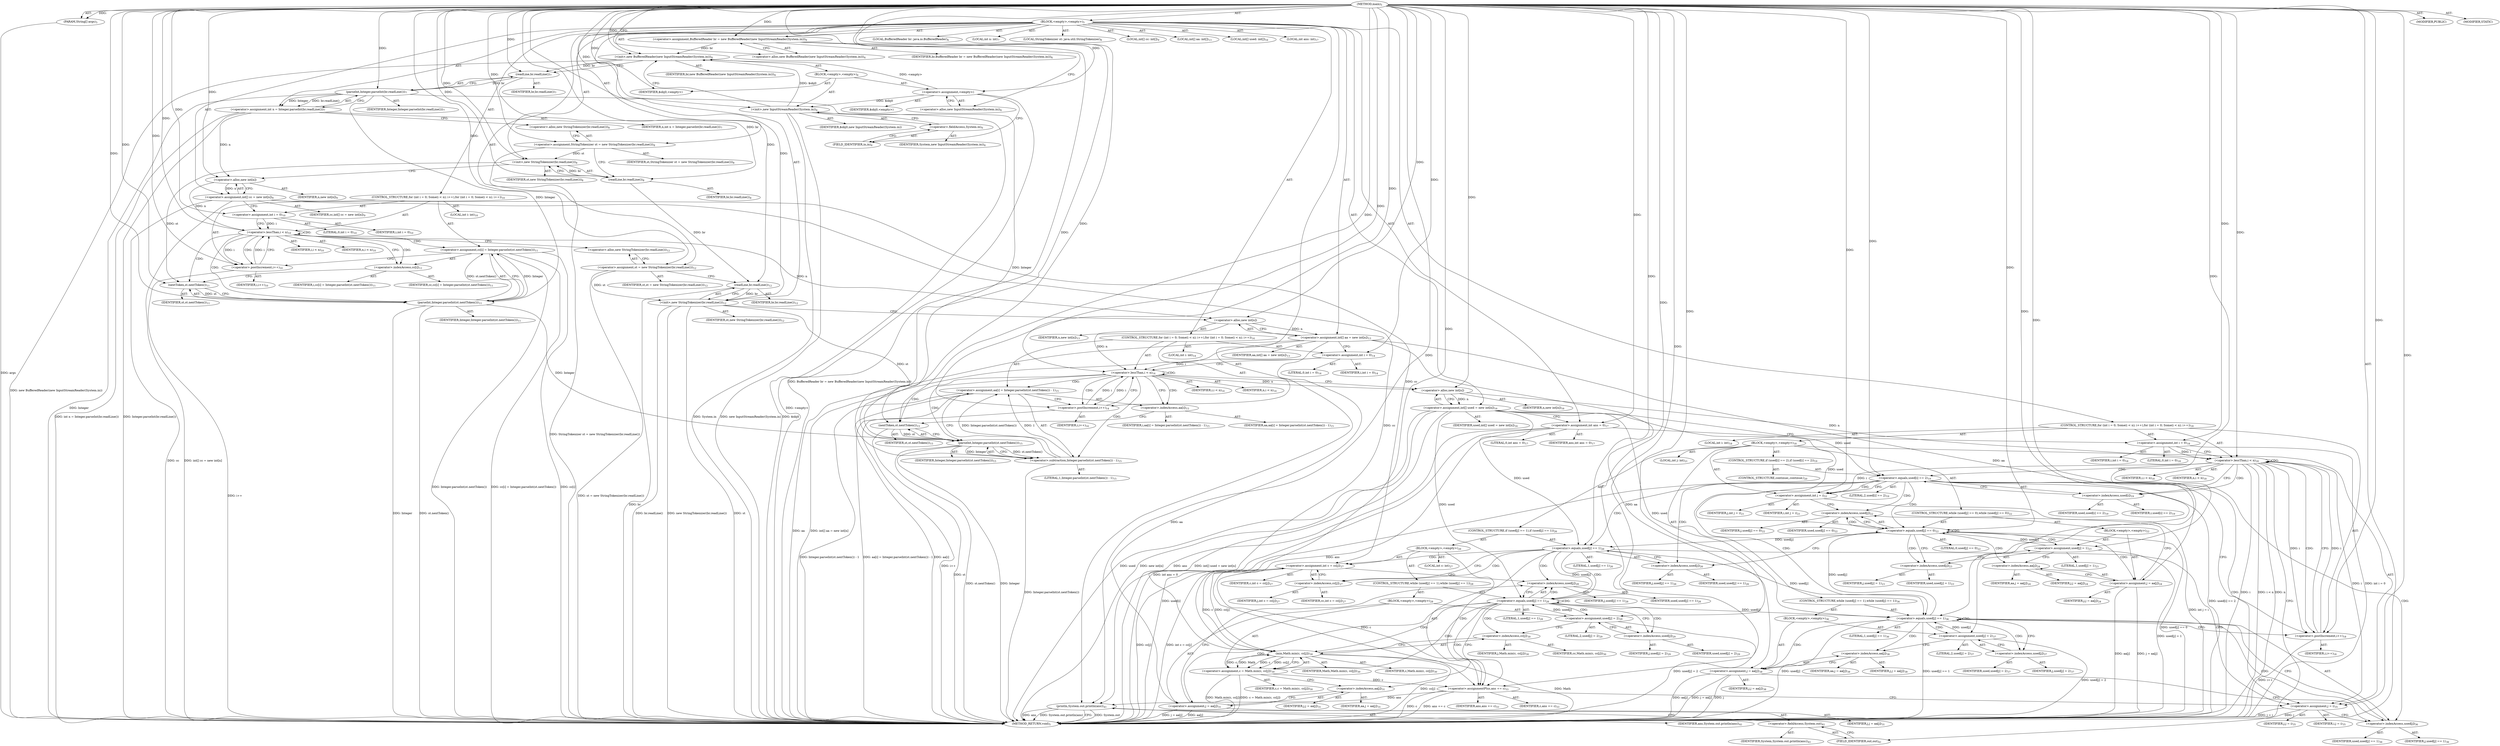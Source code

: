 digraph "main" {  
"22" [label = <(METHOD,main)<SUB>5</SUB>> ]
"23" [label = <(PARAM,String[] args)<SUB>5</SUB>> ]
"24" [label = <(BLOCK,&lt;empty&gt;,&lt;empty&gt;)<SUB>5</SUB>> ]
"4" [label = <(LOCAL,BufferedReader br: java.io.BufferedReader)<SUB>6</SUB>> ]
"25" [label = <(&lt;operator&gt;.assignment,BufferedReader br = new BufferedReader(new InputStreamReader(System.in)))<SUB>6</SUB>> ]
"26" [label = <(IDENTIFIER,br,BufferedReader br = new BufferedReader(new InputStreamReader(System.in)))<SUB>6</SUB>> ]
"27" [label = <(&lt;operator&gt;.alloc,new BufferedReader(new InputStreamReader(System.in)))<SUB>6</SUB>> ]
"28" [label = <(&lt;init&gt;,new BufferedReader(new InputStreamReader(System.in)))<SUB>6</SUB>> ]
"3" [label = <(IDENTIFIER,br,new BufferedReader(new InputStreamReader(System.in)))<SUB>6</SUB>> ]
"29" [label = <(BLOCK,&lt;empty&gt;,&lt;empty&gt;)<SUB>6</SUB>> ]
"30" [label = <(&lt;operator&gt;.assignment,&lt;empty&gt;)> ]
"31" [label = <(IDENTIFIER,$obj0,&lt;empty&gt;)> ]
"32" [label = <(&lt;operator&gt;.alloc,new InputStreamReader(System.in))<SUB>6</SUB>> ]
"33" [label = <(&lt;init&gt;,new InputStreamReader(System.in))<SUB>6</SUB>> ]
"34" [label = <(IDENTIFIER,$obj0,new InputStreamReader(System.in))> ]
"35" [label = <(&lt;operator&gt;.fieldAccess,System.in)<SUB>6</SUB>> ]
"36" [label = <(IDENTIFIER,System,new InputStreamReader(System.in))<SUB>6</SUB>> ]
"37" [label = <(FIELD_IDENTIFIER,in,in)<SUB>6</SUB>> ]
"38" [label = <(IDENTIFIER,$obj0,&lt;empty&gt;)> ]
"39" [label = <(LOCAL,int n: int)<SUB>7</SUB>> ]
"40" [label = <(&lt;operator&gt;.assignment,int n = Integer.parseInt(br.readLine()))<SUB>7</SUB>> ]
"41" [label = <(IDENTIFIER,n,int n = Integer.parseInt(br.readLine()))<SUB>7</SUB>> ]
"42" [label = <(parseInt,Integer.parseInt(br.readLine()))<SUB>7</SUB>> ]
"43" [label = <(IDENTIFIER,Integer,Integer.parseInt(br.readLine()))<SUB>7</SUB>> ]
"44" [label = <(readLine,br.readLine())<SUB>7</SUB>> ]
"45" [label = <(IDENTIFIER,br,br.readLine())<SUB>7</SUB>> ]
"6" [label = <(LOCAL,StringTokenizer st: java.util.StringTokenizer)<SUB>8</SUB>> ]
"46" [label = <(&lt;operator&gt;.assignment,StringTokenizer st = new StringTokenizer(br.readLine()))<SUB>8</SUB>> ]
"47" [label = <(IDENTIFIER,st,StringTokenizer st = new StringTokenizer(br.readLine()))<SUB>8</SUB>> ]
"48" [label = <(&lt;operator&gt;.alloc,new StringTokenizer(br.readLine()))<SUB>8</SUB>> ]
"49" [label = <(&lt;init&gt;,new StringTokenizer(br.readLine()))<SUB>8</SUB>> ]
"5" [label = <(IDENTIFIER,st,new StringTokenizer(br.readLine()))<SUB>8</SUB>> ]
"50" [label = <(readLine,br.readLine())<SUB>8</SUB>> ]
"51" [label = <(IDENTIFIER,br,br.readLine())<SUB>8</SUB>> ]
"52" [label = <(LOCAL,int[] cc: int[])<SUB>9</SUB>> ]
"53" [label = <(&lt;operator&gt;.assignment,int[] cc = new int[n])<SUB>9</SUB>> ]
"54" [label = <(IDENTIFIER,cc,int[] cc = new int[n])<SUB>9</SUB>> ]
"55" [label = <(&lt;operator&gt;.alloc,new int[n])> ]
"56" [label = <(IDENTIFIER,n,new int[n])<SUB>9</SUB>> ]
"57" [label = <(CONTROL_STRUCTURE,for (int i = 0; Some(i &lt; n); i++),for (int i = 0; Some(i &lt; n); i++))<SUB>10</SUB>> ]
"58" [label = <(LOCAL,int i: int)<SUB>10</SUB>> ]
"59" [label = <(&lt;operator&gt;.assignment,int i = 0)<SUB>10</SUB>> ]
"60" [label = <(IDENTIFIER,i,int i = 0)<SUB>10</SUB>> ]
"61" [label = <(LITERAL,0,int i = 0)<SUB>10</SUB>> ]
"62" [label = <(&lt;operator&gt;.lessThan,i &lt; n)<SUB>10</SUB>> ]
"63" [label = <(IDENTIFIER,i,i &lt; n)<SUB>10</SUB>> ]
"64" [label = <(IDENTIFIER,n,i &lt; n)<SUB>10</SUB>> ]
"65" [label = <(&lt;operator&gt;.postIncrement,i++)<SUB>10</SUB>> ]
"66" [label = <(IDENTIFIER,i,i++)<SUB>10</SUB>> ]
"67" [label = <(&lt;operator&gt;.assignment,cc[i] = Integer.parseInt(st.nextToken()))<SUB>11</SUB>> ]
"68" [label = <(&lt;operator&gt;.indexAccess,cc[i])<SUB>11</SUB>> ]
"69" [label = <(IDENTIFIER,cc,cc[i] = Integer.parseInt(st.nextToken()))<SUB>11</SUB>> ]
"70" [label = <(IDENTIFIER,i,cc[i] = Integer.parseInt(st.nextToken()))<SUB>11</SUB>> ]
"71" [label = <(parseInt,Integer.parseInt(st.nextToken()))<SUB>11</SUB>> ]
"72" [label = <(IDENTIFIER,Integer,Integer.parseInt(st.nextToken()))<SUB>11</SUB>> ]
"73" [label = <(nextToken,st.nextToken())<SUB>11</SUB>> ]
"74" [label = <(IDENTIFIER,st,st.nextToken())<SUB>11</SUB>> ]
"75" [label = <(&lt;operator&gt;.assignment,st = new StringTokenizer(br.readLine()))<SUB>12</SUB>> ]
"76" [label = <(IDENTIFIER,st,st = new StringTokenizer(br.readLine()))<SUB>12</SUB>> ]
"77" [label = <(&lt;operator&gt;.alloc,new StringTokenizer(br.readLine()))<SUB>12</SUB>> ]
"78" [label = <(&lt;init&gt;,new StringTokenizer(br.readLine()))<SUB>12</SUB>> ]
"7" [label = <(IDENTIFIER,st,new StringTokenizer(br.readLine()))<SUB>12</SUB>> ]
"79" [label = <(readLine,br.readLine())<SUB>12</SUB>> ]
"80" [label = <(IDENTIFIER,br,br.readLine())<SUB>12</SUB>> ]
"81" [label = <(LOCAL,int[] aa: int[])<SUB>13</SUB>> ]
"82" [label = <(&lt;operator&gt;.assignment,int[] aa = new int[n])<SUB>13</SUB>> ]
"83" [label = <(IDENTIFIER,aa,int[] aa = new int[n])<SUB>13</SUB>> ]
"84" [label = <(&lt;operator&gt;.alloc,new int[n])> ]
"85" [label = <(IDENTIFIER,n,new int[n])<SUB>13</SUB>> ]
"86" [label = <(CONTROL_STRUCTURE,for (int i = 0; Some(i &lt; n); i++),for (int i = 0; Some(i &lt; n); i++))<SUB>14</SUB>> ]
"87" [label = <(LOCAL,int i: int)<SUB>14</SUB>> ]
"88" [label = <(&lt;operator&gt;.assignment,int i = 0)<SUB>14</SUB>> ]
"89" [label = <(IDENTIFIER,i,int i = 0)<SUB>14</SUB>> ]
"90" [label = <(LITERAL,0,int i = 0)<SUB>14</SUB>> ]
"91" [label = <(&lt;operator&gt;.lessThan,i &lt; n)<SUB>14</SUB>> ]
"92" [label = <(IDENTIFIER,i,i &lt; n)<SUB>14</SUB>> ]
"93" [label = <(IDENTIFIER,n,i &lt; n)<SUB>14</SUB>> ]
"94" [label = <(&lt;operator&gt;.postIncrement,i++)<SUB>14</SUB>> ]
"95" [label = <(IDENTIFIER,i,i++)<SUB>14</SUB>> ]
"96" [label = <(&lt;operator&gt;.assignment,aa[i] = Integer.parseInt(st.nextToken()) - 1)<SUB>15</SUB>> ]
"97" [label = <(&lt;operator&gt;.indexAccess,aa[i])<SUB>15</SUB>> ]
"98" [label = <(IDENTIFIER,aa,aa[i] = Integer.parseInt(st.nextToken()) - 1)<SUB>15</SUB>> ]
"99" [label = <(IDENTIFIER,i,aa[i] = Integer.parseInt(st.nextToken()) - 1)<SUB>15</SUB>> ]
"100" [label = <(&lt;operator&gt;.subtraction,Integer.parseInt(st.nextToken()) - 1)<SUB>15</SUB>> ]
"101" [label = <(parseInt,Integer.parseInt(st.nextToken()))<SUB>15</SUB>> ]
"102" [label = <(IDENTIFIER,Integer,Integer.parseInt(st.nextToken()))<SUB>15</SUB>> ]
"103" [label = <(nextToken,st.nextToken())<SUB>15</SUB>> ]
"104" [label = <(IDENTIFIER,st,st.nextToken())<SUB>15</SUB>> ]
"105" [label = <(LITERAL,1,Integer.parseInt(st.nextToken()) - 1)<SUB>15</SUB>> ]
"106" [label = <(LOCAL,int[] used: int[])<SUB>16</SUB>> ]
"107" [label = <(&lt;operator&gt;.assignment,int[] used = new int[n])<SUB>16</SUB>> ]
"108" [label = <(IDENTIFIER,used,int[] used = new int[n])<SUB>16</SUB>> ]
"109" [label = <(&lt;operator&gt;.alloc,new int[n])> ]
"110" [label = <(IDENTIFIER,n,new int[n])<SUB>16</SUB>> ]
"111" [label = <(LOCAL,int ans: int)<SUB>17</SUB>> ]
"112" [label = <(&lt;operator&gt;.assignment,int ans = 0)<SUB>17</SUB>> ]
"113" [label = <(IDENTIFIER,ans,int ans = 0)<SUB>17</SUB>> ]
"114" [label = <(LITERAL,0,int ans = 0)<SUB>17</SUB>> ]
"115" [label = <(CONTROL_STRUCTURE,for (int i = 0; Some(i &lt; n); i++),for (int i = 0; Some(i &lt; n); i++))<SUB>18</SUB>> ]
"116" [label = <(LOCAL,int i: int)<SUB>18</SUB>> ]
"117" [label = <(&lt;operator&gt;.assignment,int i = 0)<SUB>18</SUB>> ]
"118" [label = <(IDENTIFIER,i,int i = 0)<SUB>18</SUB>> ]
"119" [label = <(LITERAL,0,int i = 0)<SUB>18</SUB>> ]
"120" [label = <(&lt;operator&gt;.lessThan,i &lt; n)<SUB>18</SUB>> ]
"121" [label = <(IDENTIFIER,i,i &lt; n)<SUB>18</SUB>> ]
"122" [label = <(IDENTIFIER,n,i &lt; n)<SUB>18</SUB>> ]
"123" [label = <(&lt;operator&gt;.postIncrement,i++)<SUB>18</SUB>> ]
"124" [label = <(IDENTIFIER,i,i++)<SUB>18</SUB>> ]
"125" [label = <(BLOCK,&lt;empty&gt;,&lt;empty&gt;)<SUB>18</SUB>> ]
"126" [label = <(CONTROL_STRUCTURE,if (used[i] == 2),if (used[i] == 2))<SUB>19</SUB>> ]
"127" [label = <(&lt;operator&gt;.equals,used[i] == 2)<SUB>19</SUB>> ]
"128" [label = <(&lt;operator&gt;.indexAccess,used[i])<SUB>19</SUB>> ]
"129" [label = <(IDENTIFIER,used,used[i] == 2)<SUB>19</SUB>> ]
"130" [label = <(IDENTIFIER,i,used[i] == 2)<SUB>19</SUB>> ]
"131" [label = <(LITERAL,2,used[i] == 2)<SUB>19</SUB>> ]
"132" [label = <(CONTROL_STRUCTURE,continue;,continue;)<SUB>20</SUB>> ]
"133" [label = <(LOCAL,int j: int)<SUB>21</SUB>> ]
"134" [label = <(&lt;operator&gt;.assignment,int j = i)<SUB>21</SUB>> ]
"135" [label = <(IDENTIFIER,j,int j = i)<SUB>21</SUB>> ]
"136" [label = <(IDENTIFIER,i,int j = i)<SUB>21</SUB>> ]
"137" [label = <(CONTROL_STRUCTURE,while (used[j] == 0),while (used[j] == 0))<SUB>22</SUB>> ]
"138" [label = <(&lt;operator&gt;.equals,used[j] == 0)<SUB>22</SUB>> ]
"139" [label = <(&lt;operator&gt;.indexAccess,used[j])<SUB>22</SUB>> ]
"140" [label = <(IDENTIFIER,used,used[j] == 0)<SUB>22</SUB>> ]
"141" [label = <(IDENTIFIER,j,used[j] == 0)<SUB>22</SUB>> ]
"142" [label = <(LITERAL,0,used[j] == 0)<SUB>22</SUB>> ]
"143" [label = <(BLOCK,&lt;empty&gt;,&lt;empty&gt;)<SUB>22</SUB>> ]
"144" [label = <(&lt;operator&gt;.assignment,used[j] = 1)<SUB>23</SUB>> ]
"145" [label = <(&lt;operator&gt;.indexAccess,used[j])<SUB>23</SUB>> ]
"146" [label = <(IDENTIFIER,used,used[j] = 1)<SUB>23</SUB>> ]
"147" [label = <(IDENTIFIER,j,used[j] = 1)<SUB>23</SUB>> ]
"148" [label = <(LITERAL,1,used[j] = 1)<SUB>23</SUB>> ]
"149" [label = <(&lt;operator&gt;.assignment,j = aa[j])<SUB>24</SUB>> ]
"150" [label = <(IDENTIFIER,j,j = aa[j])<SUB>24</SUB>> ]
"151" [label = <(&lt;operator&gt;.indexAccess,aa[j])<SUB>24</SUB>> ]
"152" [label = <(IDENTIFIER,aa,j = aa[j])<SUB>24</SUB>> ]
"153" [label = <(IDENTIFIER,j,j = aa[j])<SUB>24</SUB>> ]
"154" [label = <(CONTROL_STRUCTURE,if (used[j] == 1),if (used[j] == 1))<SUB>26</SUB>> ]
"155" [label = <(&lt;operator&gt;.equals,used[j] == 1)<SUB>26</SUB>> ]
"156" [label = <(&lt;operator&gt;.indexAccess,used[j])<SUB>26</SUB>> ]
"157" [label = <(IDENTIFIER,used,used[j] == 1)<SUB>26</SUB>> ]
"158" [label = <(IDENTIFIER,j,used[j] == 1)<SUB>26</SUB>> ]
"159" [label = <(LITERAL,1,used[j] == 1)<SUB>26</SUB>> ]
"160" [label = <(BLOCK,&lt;empty&gt;,&lt;empty&gt;)<SUB>26</SUB>> ]
"161" [label = <(LOCAL,int c: int)<SUB>27</SUB>> ]
"162" [label = <(&lt;operator&gt;.assignment,int c = cc[j])<SUB>27</SUB>> ]
"163" [label = <(IDENTIFIER,c,int c = cc[j])<SUB>27</SUB>> ]
"164" [label = <(&lt;operator&gt;.indexAccess,cc[j])<SUB>27</SUB>> ]
"165" [label = <(IDENTIFIER,cc,int c = cc[j])<SUB>27</SUB>> ]
"166" [label = <(IDENTIFIER,j,int c = cc[j])<SUB>27</SUB>> ]
"167" [label = <(CONTROL_STRUCTURE,while (used[j] == 1),while (used[j] == 1))<SUB>28</SUB>> ]
"168" [label = <(&lt;operator&gt;.equals,used[j] == 1)<SUB>28</SUB>> ]
"169" [label = <(&lt;operator&gt;.indexAccess,used[j])<SUB>28</SUB>> ]
"170" [label = <(IDENTIFIER,used,used[j] == 1)<SUB>28</SUB>> ]
"171" [label = <(IDENTIFIER,j,used[j] == 1)<SUB>28</SUB>> ]
"172" [label = <(LITERAL,1,used[j] == 1)<SUB>28</SUB>> ]
"173" [label = <(BLOCK,&lt;empty&gt;,&lt;empty&gt;)<SUB>28</SUB>> ]
"174" [label = <(&lt;operator&gt;.assignment,used[j] = 2)<SUB>29</SUB>> ]
"175" [label = <(&lt;operator&gt;.indexAccess,used[j])<SUB>29</SUB>> ]
"176" [label = <(IDENTIFIER,used,used[j] = 2)<SUB>29</SUB>> ]
"177" [label = <(IDENTIFIER,j,used[j] = 2)<SUB>29</SUB>> ]
"178" [label = <(LITERAL,2,used[j] = 2)<SUB>29</SUB>> ]
"179" [label = <(&lt;operator&gt;.assignment,c = Math.min(c, cc[j]))<SUB>30</SUB>> ]
"180" [label = <(IDENTIFIER,c,c = Math.min(c, cc[j]))<SUB>30</SUB>> ]
"181" [label = <(min,Math.min(c, cc[j]))<SUB>30</SUB>> ]
"182" [label = <(IDENTIFIER,Math,Math.min(c, cc[j]))<SUB>30</SUB>> ]
"183" [label = <(IDENTIFIER,c,Math.min(c, cc[j]))<SUB>30</SUB>> ]
"184" [label = <(&lt;operator&gt;.indexAccess,cc[j])<SUB>30</SUB>> ]
"185" [label = <(IDENTIFIER,cc,Math.min(c, cc[j]))<SUB>30</SUB>> ]
"186" [label = <(IDENTIFIER,j,Math.min(c, cc[j]))<SUB>30</SUB>> ]
"187" [label = <(&lt;operator&gt;.assignment,j = aa[j])<SUB>31</SUB>> ]
"188" [label = <(IDENTIFIER,j,j = aa[j])<SUB>31</SUB>> ]
"189" [label = <(&lt;operator&gt;.indexAccess,aa[j])<SUB>31</SUB>> ]
"190" [label = <(IDENTIFIER,aa,j = aa[j])<SUB>31</SUB>> ]
"191" [label = <(IDENTIFIER,j,j = aa[j])<SUB>31</SUB>> ]
"192" [label = <(&lt;operator&gt;.assignmentPlus,ans += c)<SUB>33</SUB>> ]
"193" [label = <(IDENTIFIER,ans,ans += c)<SUB>33</SUB>> ]
"194" [label = <(IDENTIFIER,c,ans += c)<SUB>33</SUB>> ]
"195" [label = <(&lt;operator&gt;.assignment,j = i)<SUB>35</SUB>> ]
"196" [label = <(IDENTIFIER,j,j = i)<SUB>35</SUB>> ]
"197" [label = <(IDENTIFIER,i,j = i)<SUB>35</SUB>> ]
"198" [label = <(CONTROL_STRUCTURE,while (used[j] == 1),while (used[j] == 1))<SUB>36</SUB>> ]
"199" [label = <(&lt;operator&gt;.equals,used[j] == 1)<SUB>36</SUB>> ]
"200" [label = <(&lt;operator&gt;.indexAccess,used[j])<SUB>36</SUB>> ]
"201" [label = <(IDENTIFIER,used,used[j] == 1)<SUB>36</SUB>> ]
"202" [label = <(IDENTIFIER,j,used[j] == 1)<SUB>36</SUB>> ]
"203" [label = <(LITERAL,1,used[j] == 1)<SUB>36</SUB>> ]
"204" [label = <(BLOCK,&lt;empty&gt;,&lt;empty&gt;)<SUB>36</SUB>> ]
"205" [label = <(&lt;operator&gt;.assignment,used[j] = 2)<SUB>37</SUB>> ]
"206" [label = <(&lt;operator&gt;.indexAccess,used[j])<SUB>37</SUB>> ]
"207" [label = <(IDENTIFIER,used,used[j] = 2)<SUB>37</SUB>> ]
"208" [label = <(IDENTIFIER,j,used[j] = 2)<SUB>37</SUB>> ]
"209" [label = <(LITERAL,2,used[j] = 2)<SUB>37</SUB>> ]
"210" [label = <(&lt;operator&gt;.assignment,j = aa[j])<SUB>38</SUB>> ]
"211" [label = <(IDENTIFIER,j,j = aa[j])<SUB>38</SUB>> ]
"212" [label = <(&lt;operator&gt;.indexAccess,aa[j])<SUB>38</SUB>> ]
"213" [label = <(IDENTIFIER,aa,j = aa[j])<SUB>38</SUB>> ]
"214" [label = <(IDENTIFIER,j,j = aa[j])<SUB>38</SUB>> ]
"215" [label = <(println,System.out.println(ans))<SUB>41</SUB>> ]
"216" [label = <(&lt;operator&gt;.fieldAccess,System.out)<SUB>41</SUB>> ]
"217" [label = <(IDENTIFIER,System,System.out.println(ans))<SUB>41</SUB>> ]
"218" [label = <(FIELD_IDENTIFIER,out,out)<SUB>41</SUB>> ]
"219" [label = <(IDENTIFIER,ans,System.out.println(ans))<SUB>41</SUB>> ]
"220" [label = <(MODIFIER,PUBLIC)> ]
"221" [label = <(MODIFIER,STATIC)> ]
"222" [label = <(METHOD_RETURN,void)<SUB>5</SUB>> ]
  "22" -> "23"  [ label = "AST: "] 
  "22" -> "24"  [ label = "AST: "] 
  "22" -> "220"  [ label = "AST: "] 
  "22" -> "221"  [ label = "AST: "] 
  "22" -> "222"  [ label = "AST: "] 
  "24" -> "4"  [ label = "AST: "] 
  "24" -> "25"  [ label = "AST: "] 
  "24" -> "28"  [ label = "AST: "] 
  "24" -> "39"  [ label = "AST: "] 
  "24" -> "40"  [ label = "AST: "] 
  "24" -> "6"  [ label = "AST: "] 
  "24" -> "46"  [ label = "AST: "] 
  "24" -> "49"  [ label = "AST: "] 
  "24" -> "52"  [ label = "AST: "] 
  "24" -> "53"  [ label = "AST: "] 
  "24" -> "57"  [ label = "AST: "] 
  "24" -> "75"  [ label = "AST: "] 
  "24" -> "78"  [ label = "AST: "] 
  "24" -> "81"  [ label = "AST: "] 
  "24" -> "82"  [ label = "AST: "] 
  "24" -> "86"  [ label = "AST: "] 
  "24" -> "106"  [ label = "AST: "] 
  "24" -> "107"  [ label = "AST: "] 
  "24" -> "111"  [ label = "AST: "] 
  "24" -> "112"  [ label = "AST: "] 
  "24" -> "115"  [ label = "AST: "] 
  "24" -> "215"  [ label = "AST: "] 
  "25" -> "26"  [ label = "AST: "] 
  "25" -> "27"  [ label = "AST: "] 
  "28" -> "3"  [ label = "AST: "] 
  "28" -> "29"  [ label = "AST: "] 
  "29" -> "30"  [ label = "AST: "] 
  "29" -> "33"  [ label = "AST: "] 
  "29" -> "38"  [ label = "AST: "] 
  "30" -> "31"  [ label = "AST: "] 
  "30" -> "32"  [ label = "AST: "] 
  "33" -> "34"  [ label = "AST: "] 
  "33" -> "35"  [ label = "AST: "] 
  "35" -> "36"  [ label = "AST: "] 
  "35" -> "37"  [ label = "AST: "] 
  "40" -> "41"  [ label = "AST: "] 
  "40" -> "42"  [ label = "AST: "] 
  "42" -> "43"  [ label = "AST: "] 
  "42" -> "44"  [ label = "AST: "] 
  "44" -> "45"  [ label = "AST: "] 
  "46" -> "47"  [ label = "AST: "] 
  "46" -> "48"  [ label = "AST: "] 
  "49" -> "5"  [ label = "AST: "] 
  "49" -> "50"  [ label = "AST: "] 
  "50" -> "51"  [ label = "AST: "] 
  "53" -> "54"  [ label = "AST: "] 
  "53" -> "55"  [ label = "AST: "] 
  "55" -> "56"  [ label = "AST: "] 
  "57" -> "58"  [ label = "AST: "] 
  "57" -> "59"  [ label = "AST: "] 
  "57" -> "62"  [ label = "AST: "] 
  "57" -> "65"  [ label = "AST: "] 
  "57" -> "67"  [ label = "AST: "] 
  "59" -> "60"  [ label = "AST: "] 
  "59" -> "61"  [ label = "AST: "] 
  "62" -> "63"  [ label = "AST: "] 
  "62" -> "64"  [ label = "AST: "] 
  "65" -> "66"  [ label = "AST: "] 
  "67" -> "68"  [ label = "AST: "] 
  "67" -> "71"  [ label = "AST: "] 
  "68" -> "69"  [ label = "AST: "] 
  "68" -> "70"  [ label = "AST: "] 
  "71" -> "72"  [ label = "AST: "] 
  "71" -> "73"  [ label = "AST: "] 
  "73" -> "74"  [ label = "AST: "] 
  "75" -> "76"  [ label = "AST: "] 
  "75" -> "77"  [ label = "AST: "] 
  "78" -> "7"  [ label = "AST: "] 
  "78" -> "79"  [ label = "AST: "] 
  "79" -> "80"  [ label = "AST: "] 
  "82" -> "83"  [ label = "AST: "] 
  "82" -> "84"  [ label = "AST: "] 
  "84" -> "85"  [ label = "AST: "] 
  "86" -> "87"  [ label = "AST: "] 
  "86" -> "88"  [ label = "AST: "] 
  "86" -> "91"  [ label = "AST: "] 
  "86" -> "94"  [ label = "AST: "] 
  "86" -> "96"  [ label = "AST: "] 
  "88" -> "89"  [ label = "AST: "] 
  "88" -> "90"  [ label = "AST: "] 
  "91" -> "92"  [ label = "AST: "] 
  "91" -> "93"  [ label = "AST: "] 
  "94" -> "95"  [ label = "AST: "] 
  "96" -> "97"  [ label = "AST: "] 
  "96" -> "100"  [ label = "AST: "] 
  "97" -> "98"  [ label = "AST: "] 
  "97" -> "99"  [ label = "AST: "] 
  "100" -> "101"  [ label = "AST: "] 
  "100" -> "105"  [ label = "AST: "] 
  "101" -> "102"  [ label = "AST: "] 
  "101" -> "103"  [ label = "AST: "] 
  "103" -> "104"  [ label = "AST: "] 
  "107" -> "108"  [ label = "AST: "] 
  "107" -> "109"  [ label = "AST: "] 
  "109" -> "110"  [ label = "AST: "] 
  "112" -> "113"  [ label = "AST: "] 
  "112" -> "114"  [ label = "AST: "] 
  "115" -> "116"  [ label = "AST: "] 
  "115" -> "117"  [ label = "AST: "] 
  "115" -> "120"  [ label = "AST: "] 
  "115" -> "123"  [ label = "AST: "] 
  "115" -> "125"  [ label = "AST: "] 
  "117" -> "118"  [ label = "AST: "] 
  "117" -> "119"  [ label = "AST: "] 
  "120" -> "121"  [ label = "AST: "] 
  "120" -> "122"  [ label = "AST: "] 
  "123" -> "124"  [ label = "AST: "] 
  "125" -> "126"  [ label = "AST: "] 
  "125" -> "133"  [ label = "AST: "] 
  "125" -> "134"  [ label = "AST: "] 
  "125" -> "137"  [ label = "AST: "] 
  "125" -> "154"  [ label = "AST: "] 
  "125" -> "195"  [ label = "AST: "] 
  "125" -> "198"  [ label = "AST: "] 
  "126" -> "127"  [ label = "AST: "] 
  "126" -> "132"  [ label = "AST: "] 
  "127" -> "128"  [ label = "AST: "] 
  "127" -> "131"  [ label = "AST: "] 
  "128" -> "129"  [ label = "AST: "] 
  "128" -> "130"  [ label = "AST: "] 
  "134" -> "135"  [ label = "AST: "] 
  "134" -> "136"  [ label = "AST: "] 
  "137" -> "138"  [ label = "AST: "] 
  "137" -> "143"  [ label = "AST: "] 
  "138" -> "139"  [ label = "AST: "] 
  "138" -> "142"  [ label = "AST: "] 
  "139" -> "140"  [ label = "AST: "] 
  "139" -> "141"  [ label = "AST: "] 
  "143" -> "144"  [ label = "AST: "] 
  "143" -> "149"  [ label = "AST: "] 
  "144" -> "145"  [ label = "AST: "] 
  "144" -> "148"  [ label = "AST: "] 
  "145" -> "146"  [ label = "AST: "] 
  "145" -> "147"  [ label = "AST: "] 
  "149" -> "150"  [ label = "AST: "] 
  "149" -> "151"  [ label = "AST: "] 
  "151" -> "152"  [ label = "AST: "] 
  "151" -> "153"  [ label = "AST: "] 
  "154" -> "155"  [ label = "AST: "] 
  "154" -> "160"  [ label = "AST: "] 
  "155" -> "156"  [ label = "AST: "] 
  "155" -> "159"  [ label = "AST: "] 
  "156" -> "157"  [ label = "AST: "] 
  "156" -> "158"  [ label = "AST: "] 
  "160" -> "161"  [ label = "AST: "] 
  "160" -> "162"  [ label = "AST: "] 
  "160" -> "167"  [ label = "AST: "] 
  "160" -> "192"  [ label = "AST: "] 
  "162" -> "163"  [ label = "AST: "] 
  "162" -> "164"  [ label = "AST: "] 
  "164" -> "165"  [ label = "AST: "] 
  "164" -> "166"  [ label = "AST: "] 
  "167" -> "168"  [ label = "AST: "] 
  "167" -> "173"  [ label = "AST: "] 
  "168" -> "169"  [ label = "AST: "] 
  "168" -> "172"  [ label = "AST: "] 
  "169" -> "170"  [ label = "AST: "] 
  "169" -> "171"  [ label = "AST: "] 
  "173" -> "174"  [ label = "AST: "] 
  "173" -> "179"  [ label = "AST: "] 
  "173" -> "187"  [ label = "AST: "] 
  "174" -> "175"  [ label = "AST: "] 
  "174" -> "178"  [ label = "AST: "] 
  "175" -> "176"  [ label = "AST: "] 
  "175" -> "177"  [ label = "AST: "] 
  "179" -> "180"  [ label = "AST: "] 
  "179" -> "181"  [ label = "AST: "] 
  "181" -> "182"  [ label = "AST: "] 
  "181" -> "183"  [ label = "AST: "] 
  "181" -> "184"  [ label = "AST: "] 
  "184" -> "185"  [ label = "AST: "] 
  "184" -> "186"  [ label = "AST: "] 
  "187" -> "188"  [ label = "AST: "] 
  "187" -> "189"  [ label = "AST: "] 
  "189" -> "190"  [ label = "AST: "] 
  "189" -> "191"  [ label = "AST: "] 
  "192" -> "193"  [ label = "AST: "] 
  "192" -> "194"  [ label = "AST: "] 
  "195" -> "196"  [ label = "AST: "] 
  "195" -> "197"  [ label = "AST: "] 
  "198" -> "199"  [ label = "AST: "] 
  "198" -> "204"  [ label = "AST: "] 
  "199" -> "200"  [ label = "AST: "] 
  "199" -> "203"  [ label = "AST: "] 
  "200" -> "201"  [ label = "AST: "] 
  "200" -> "202"  [ label = "AST: "] 
  "204" -> "205"  [ label = "AST: "] 
  "204" -> "210"  [ label = "AST: "] 
  "205" -> "206"  [ label = "AST: "] 
  "205" -> "209"  [ label = "AST: "] 
  "206" -> "207"  [ label = "AST: "] 
  "206" -> "208"  [ label = "AST: "] 
  "210" -> "211"  [ label = "AST: "] 
  "210" -> "212"  [ label = "AST: "] 
  "212" -> "213"  [ label = "AST: "] 
  "212" -> "214"  [ label = "AST: "] 
  "215" -> "216"  [ label = "AST: "] 
  "215" -> "219"  [ label = "AST: "] 
  "216" -> "217"  [ label = "AST: "] 
  "216" -> "218"  [ label = "AST: "] 
  "25" -> "32"  [ label = "CFG: "] 
  "28" -> "44"  [ label = "CFG: "] 
  "40" -> "48"  [ label = "CFG: "] 
  "46" -> "50"  [ label = "CFG: "] 
  "49" -> "55"  [ label = "CFG: "] 
  "53" -> "59"  [ label = "CFG: "] 
  "75" -> "79"  [ label = "CFG: "] 
  "78" -> "84"  [ label = "CFG: "] 
  "82" -> "88"  [ label = "CFG: "] 
  "107" -> "112"  [ label = "CFG: "] 
  "112" -> "117"  [ label = "CFG: "] 
  "215" -> "222"  [ label = "CFG: "] 
  "27" -> "25"  [ label = "CFG: "] 
  "42" -> "40"  [ label = "CFG: "] 
  "48" -> "46"  [ label = "CFG: "] 
  "50" -> "49"  [ label = "CFG: "] 
  "55" -> "53"  [ label = "CFG: "] 
  "59" -> "62"  [ label = "CFG: "] 
  "62" -> "68"  [ label = "CFG: "] 
  "62" -> "77"  [ label = "CFG: "] 
  "65" -> "62"  [ label = "CFG: "] 
  "67" -> "65"  [ label = "CFG: "] 
  "77" -> "75"  [ label = "CFG: "] 
  "79" -> "78"  [ label = "CFG: "] 
  "84" -> "82"  [ label = "CFG: "] 
  "88" -> "91"  [ label = "CFG: "] 
  "91" -> "97"  [ label = "CFG: "] 
  "91" -> "109"  [ label = "CFG: "] 
  "94" -> "91"  [ label = "CFG: "] 
  "96" -> "94"  [ label = "CFG: "] 
  "109" -> "107"  [ label = "CFG: "] 
  "117" -> "120"  [ label = "CFG: "] 
  "120" -> "128"  [ label = "CFG: "] 
  "120" -> "218"  [ label = "CFG: "] 
  "123" -> "120"  [ label = "CFG: "] 
  "216" -> "215"  [ label = "CFG: "] 
  "30" -> "37"  [ label = "CFG: "] 
  "33" -> "28"  [ label = "CFG: "] 
  "44" -> "42"  [ label = "CFG: "] 
  "68" -> "73"  [ label = "CFG: "] 
  "71" -> "67"  [ label = "CFG: "] 
  "97" -> "103"  [ label = "CFG: "] 
  "100" -> "96"  [ label = "CFG: "] 
  "134" -> "139"  [ label = "CFG: "] 
  "195" -> "200"  [ label = "CFG: "] 
  "218" -> "216"  [ label = "CFG: "] 
  "32" -> "30"  [ label = "CFG: "] 
  "35" -> "33"  [ label = "CFG: "] 
  "73" -> "71"  [ label = "CFG: "] 
  "101" -> "100"  [ label = "CFG: "] 
  "127" -> "123"  [ label = "CFG: "] 
  "127" -> "134"  [ label = "CFG: "] 
  "138" -> "145"  [ label = "CFG: "] 
  "138" -> "156"  [ label = "CFG: "] 
  "155" -> "164"  [ label = "CFG: "] 
  "155" -> "195"  [ label = "CFG: "] 
  "199" -> "206"  [ label = "CFG: "] 
  "199" -> "123"  [ label = "CFG: "] 
  "37" -> "35"  [ label = "CFG: "] 
  "103" -> "101"  [ label = "CFG: "] 
  "128" -> "127"  [ label = "CFG: "] 
  "139" -> "138"  [ label = "CFG: "] 
  "144" -> "151"  [ label = "CFG: "] 
  "149" -> "139"  [ label = "CFG: "] 
  "156" -> "155"  [ label = "CFG: "] 
  "162" -> "169"  [ label = "CFG: "] 
  "192" -> "195"  [ label = "CFG: "] 
  "200" -> "199"  [ label = "CFG: "] 
  "205" -> "212"  [ label = "CFG: "] 
  "210" -> "200"  [ label = "CFG: "] 
  "145" -> "144"  [ label = "CFG: "] 
  "151" -> "149"  [ label = "CFG: "] 
  "164" -> "162"  [ label = "CFG: "] 
  "168" -> "175"  [ label = "CFG: "] 
  "168" -> "192"  [ label = "CFG: "] 
  "206" -> "205"  [ label = "CFG: "] 
  "212" -> "210"  [ label = "CFG: "] 
  "169" -> "168"  [ label = "CFG: "] 
  "174" -> "184"  [ label = "CFG: "] 
  "179" -> "189"  [ label = "CFG: "] 
  "187" -> "169"  [ label = "CFG: "] 
  "175" -> "174"  [ label = "CFG: "] 
  "181" -> "179"  [ label = "CFG: "] 
  "189" -> "187"  [ label = "CFG: "] 
  "184" -> "181"  [ label = "CFG: "] 
  "22" -> "27"  [ label = "CFG: "] 
  "23" -> "222"  [ label = "DDG: args"] 
  "25" -> "222"  [ label = "DDG: BufferedReader br = new BufferedReader(new InputStreamReader(System.in))"] 
  "30" -> "222"  [ label = "DDG: &lt;empty&gt;"] 
  "33" -> "222"  [ label = "DDG: $obj0"] 
  "33" -> "222"  [ label = "DDG: System.in"] 
  "33" -> "222"  [ label = "DDG: new InputStreamReader(System.in)"] 
  "28" -> "222"  [ label = "DDG: new BufferedReader(new InputStreamReader(System.in))"] 
  "42" -> "222"  [ label = "DDG: Integer"] 
  "40" -> "222"  [ label = "DDG: Integer.parseInt(br.readLine())"] 
  "40" -> "222"  [ label = "DDG: int n = Integer.parseInt(br.readLine())"] 
  "46" -> "222"  [ label = "DDG: StringTokenizer st = new StringTokenizer(br.readLine())"] 
  "53" -> "222"  [ label = "DDG: cc"] 
  "53" -> "222"  [ label = "DDG: int[] cc = new int[n]"] 
  "75" -> "222"  [ label = "DDG: st = new StringTokenizer(br.readLine())"] 
  "78" -> "222"  [ label = "DDG: st"] 
  "79" -> "222"  [ label = "DDG: br"] 
  "78" -> "222"  [ label = "DDG: br.readLine()"] 
  "78" -> "222"  [ label = "DDG: new StringTokenizer(br.readLine())"] 
  "82" -> "222"  [ label = "DDG: aa"] 
  "82" -> "222"  [ label = "DDG: int[] aa = new int[n]"] 
  "107" -> "222"  [ label = "DDG: used"] 
  "107" -> "222"  [ label = "DDG: new int[n]"] 
  "107" -> "222"  [ label = "DDG: int[] used = new int[n]"] 
  "112" -> "222"  [ label = "DDG: int ans = 0"] 
  "117" -> "222"  [ label = "DDG: int i = 0"] 
  "120" -> "222"  [ label = "DDG: i"] 
  "120" -> "222"  [ label = "DDG: n"] 
  "120" -> "222"  [ label = "DDG: i &lt; n"] 
  "215" -> "222"  [ label = "DDG: System.out"] 
  "215" -> "222"  [ label = "DDG: ans"] 
  "215" -> "222"  [ label = "DDG: System.out.println(ans)"] 
  "127" -> "222"  [ label = "DDG: used[i]"] 
  "127" -> "222"  [ label = "DDG: used[i] == 2"] 
  "134" -> "222"  [ label = "DDG: int j = i"] 
  "138" -> "222"  [ label = "DDG: used[j] == 0"] 
  "162" -> "222"  [ label = "DDG: cc[j]"] 
  "162" -> "222"  [ label = "DDG: int c = cc[j]"] 
  "192" -> "222"  [ label = "DDG: c"] 
  "192" -> "222"  [ label = "DDG: ans += c"] 
  "195" -> "222"  [ label = "DDG: j"] 
  "195" -> "222"  [ label = "DDG: j = i"] 
  "199" -> "222"  [ label = "DDG: used[j]"] 
  "199" -> "222"  [ label = "DDG: used[j] == 1"] 
  "205" -> "222"  [ label = "DDG: used[j] = 2"] 
  "210" -> "222"  [ label = "DDG: j"] 
  "210" -> "222"  [ label = "DDG: aa[j]"] 
  "210" -> "222"  [ label = "DDG: j = aa[j]"] 
  "174" -> "222"  [ label = "DDG: used[j] = 2"] 
  "181" -> "222"  [ label = "DDG: cc[j]"] 
  "179" -> "222"  [ label = "DDG: Math.min(c, cc[j])"] 
  "179" -> "222"  [ label = "DDG: c = Math.min(c, cc[j])"] 
  "187" -> "222"  [ label = "DDG: aa[j]"] 
  "187" -> "222"  [ label = "DDG: j = aa[j]"] 
  "144" -> "222"  [ label = "DDG: used[j] = 1"] 
  "149" -> "222"  [ label = "DDG: aa[j]"] 
  "149" -> "222"  [ label = "DDG: j = aa[j]"] 
  "123" -> "222"  [ label = "DDG: i++"] 
  "96" -> "222"  [ label = "DDG: aa[i]"] 
  "101" -> "222"  [ label = "DDG: Integer"] 
  "103" -> "222"  [ label = "DDG: st"] 
  "101" -> "222"  [ label = "DDG: st.nextToken()"] 
  "100" -> "222"  [ label = "DDG: Integer.parseInt(st.nextToken())"] 
  "96" -> "222"  [ label = "DDG: Integer.parseInt(st.nextToken()) - 1"] 
  "96" -> "222"  [ label = "DDG: aa[i] = Integer.parseInt(st.nextToken()) - 1"] 
  "94" -> "222"  [ label = "DDG: i++"] 
  "67" -> "222"  [ label = "DDG: cc[i]"] 
  "71" -> "222"  [ label = "DDG: Integer"] 
  "71" -> "222"  [ label = "DDG: st.nextToken()"] 
  "67" -> "222"  [ label = "DDG: Integer.parseInt(st.nextToken())"] 
  "67" -> "222"  [ label = "DDG: cc[i] = Integer.parseInt(st.nextToken())"] 
  "65" -> "222"  [ label = "DDG: i++"] 
  "181" -> "222"  [ label = "DDG: Math"] 
  "22" -> "23"  [ label = "DDG: "] 
  "22" -> "25"  [ label = "DDG: "] 
  "42" -> "40"  [ label = "DDG: Integer"] 
  "42" -> "40"  [ label = "DDG: br.readLine()"] 
  "22" -> "46"  [ label = "DDG: "] 
  "55" -> "53"  [ label = "DDG: n"] 
  "22" -> "75"  [ label = "DDG: "] 
  "84" -> "82"  [ label = "DDG: n"] 
  "109" -> "107"  [ label = "DDG: n"] 
  "22" -> "112"  [ label = "DDG: "] 
  "25" -> "28"  [ label = "DDG: br"] 
  "22" -> "28"  [ label = "DDG: "] 
  "30" -> "28"  [ label = "DDG: &lt;empty&gt;"] 
  "33" -> "28"  [ label = "DDG: $obj0"] 
  "46" -> "49"  [ label = "DDG: st"] 
  "22" -> "49"  [ label = "DDG: "] 
  "50" -> "49"  [ label = "DDG: br"] 
  "22" -> "59"  [ label = "DDG: "] 
  "71" -> "67"  [ label = "DDG: Integer"] 
  "71" -> "67"  [ label = "DDG: st.nextToken()"] 
  "75" -> "78"  [ label = "DDG: st"] 
  "22" -> "78"  [ label = "DDG: "] 
  "79" -> "78"  [ label = "DDG: br"] 
  "22" -> "88"  [ label = "DDG: "] 
  "100" -> "96"  [ label = "DDG: Integer.parseInt(st.nextToken())"] 
  "100" -> "96"  [ label = "DDG: 1"] 
  "22" -> "117"  [ label = "DDG: "] 
  "112" -> "215"  [ label = "DDG: ans"] 
  "192" -> "215"  [ label = "DDG: ans"] 
  "22" -> "215"  [ label = "DDG: "] 
  "22" -> "30"  [ label = "DDG: "] 
  "22" -> "38"  [ label = "DDG: "] 
  "22" -> "42"  [ label = "DDG: "] 
  "44" -> "42"  [ label = "DDG: br"] 
  "44" -> "50"  [ label = "DDG: br"] 
  "22" -> "50"  [ label = "DDG: "] 
  "40" -> "55"  [ label = "DDG: n"] 
  "22" -> "55"  [ label = "DDG: "] 
  "59" -> "62"  [ label = "DDG: i"] 
  "65" -> "62"  [ label = "DDG: i"] 
  "22" -> "62"  [ label = "DDG: "] 
  "55" -> "62"  [ label = "DDG: n"] 
  "62" -> "65"  [ label = "DDG: i"] 
  "22" -> "65"  [ label = "DDG: "] 
  "50" -> "79"  [ label = "DDG: br"] 
  "22" -> "79"  [ label = "DDG: "] 
  "62" -> "84"  [ label = "DDG: n"] 
  "22" -> "84"  [ label = "DDG: "] 
  "88" -> "91"  [ label = "DDG: i"] 
  "94" -> "91"  [ label = "DDG: i"] 
  "22" -> "91"  [ label = "DDG: "] 
  "84" -> "91"  [ label = "DDG: n"] 
  "91" -> "94"  [ label = "DDG: i"] 
  "22" -> "94"  [ label = "DDG: "] 
  "91" -> "109"  [ label = "DDG: n"] 
  "22" -> "109"  [ label = "DDG: "] 
  "117" -> "120"  [ label = "DDG: i"] 
  "123" -> "120"  [ label = "DDG: i"] 
  "22" -> "120"  [ label = "DDG: "] 
  "109" -> "120"  [ label = "DDG: n"] 
  "120" -> "123"  [ label = "DDG: i"] 
  "22" -> "123"  [ label = "DDG: "] 
  "120" -> "134"  [ label = "DDG: i"] 
  "22" -> "134"  [ label = "DDG: "] 
  "22" -> "195"  [ label = "DDG: "] 
  "120" -> "195"  [ label = "DDG: i"] 
  "30" -> "33"  [ label = "DDG: $obj0"] 
  "22" -> "33"  [ label = "DDG: "] 
  "28" -> "44"  [ label = "DDG: br"] 
  "22" -> "44"  [ label = "DDG: "] 
  "42" -> "71"  [ label = "DDG: Integer"] 
  "22" -> "71"  [ label = "DDG: "] 
  "73" -> "71"  [ label = "DDG: st"] 
  "101" -> "100"  [ label = "DDG: Integer"] 
  "101" -> "100"  [ label = "DDG: st.nextToken()"] 
  "22" -> "100"  [ label = "DDG: "] 
  "49" -> "73"  [ label = "DDG: st"] 
  "22" -> "73"  [ label = "DDG: "] 
  "42" -> "101"  [ label = "DDG: Integer"] 
  "71" -> "101"  [ label = "DDG: Integer"] 
  "22" -> "101"  [ label = "DDG: "] 
  "103" -> "101"  [ label = "DDG: st"] 
  "107" -> "127"  [ label = "DDG: used"] 
  "22" -> "127"  [ label = "DDG: "] 
  "107" -> "138"  [ label = "DDG: used"] 
  "199" -> "138"  [ label = "DDG: used[j]"] 
  "144" -> "138"  [ label = "DDG: used[j]"] 
  "22" -> "138"  [ label = "DDG: "] 
  "22" -> "144"  [ label = "DDG: "] 
  "82" -> "149"  [ label = "DDG: aa"] 
  "107" -> "155"  [ label = "DDG: used"] 
  "138" -> "155"  [ label = "DDG: used[j]"] 
  "22" -> "155"  [ label = "DDG: "] 
  "53" -> "162"  [ label = "DDG: cc"] 
  "181" -> "162"  [ label = "DDG: cc[j]"] 
  "162" -> "192"  [ label = "DDG: c"] 
  "179" -> "192"  [ label = "DDG: c"] 
  "22" -> "192"  [ label = "DDG: "] 
  "107" -> "199"  [ label = "DDG: used"] 
  "155" -> "199"  [ label = "DDG: used[j]"] 
  "168" -> "199"  [ label = "DDG: used[j]"] 
  "205" -> "199"  [ label = "DDG: used[j]"] 
  "22" -> "199"  [ label = "DDG: "] 
  "22" -> "205"  [ label = "DDG: "] 
  "82" -> "210"  [ label = "DDG: aa"] 
  "78" -> "103"  [ label = "DDG: st"] 
  "22" -> "103"  [ label = "DDG: "] 
  "112" -> "192"  [ label = "DDG: ans"] 
  "107" -> "168"  [ label = "DDG: used"] 
  "155" -> "168"  [ label = "DDG: used[j]"] 
  "174" -> "168"  [ label = "DDG: used[j]"] 
  "22" -> "168"  [ label = "DDG: "] 
  "22" -> "174"  [ label = "DDG: "] 
  "181" -> "179"  [ label = "DDG: Math"] 
  "181" -> "179"  [ label = "DDG: c"] 
  "181" -> "179"  [ label = "DDG: cc[j]"] 
  "82" -> "187"  [ label = "DDG: aa"] 
  "22" -> "181"  [ label = "DDG: "] 
  "162" -> "181"  [ label = "DDG: c"] 
  "179" -> "181"  [ label = "DDG: c"] 
  "53" -> "181"  [ label = "DDG: cc"] 
  "62" -> "68"  [ label = "CDG: "] 
  "62" -> "73"  [ label = "CDG: "] 
  "62" -> "67"  [ label = "CDG: "] 
  "62" -> "65"  [ label = "CDG: "] 
  "62" -> "71"  [ label = "CDG: "] 
  "62" -> "62"  [ label = "CDG: "] 
  "91" -> "94"  [ label = "CDG: "] 
  "91" -> "96"  [ label = "CDG: "] 
  "91" -> "103"  [ label = "CDG: "] 
  "91" -> "97"  [ label = "CDG: "] 
  "91" -> "91"  [ label = "CDG: "] 
  "91" -> "101"  [ label = "CDG: "] 
  "91" -> "100"  [ label = "CDG: "] 
  "120" -> "120"  [ label = "CDG: "] 
  "120" -> "128"  [ label = "CDG: "] 
  "120" -> "127"  [ label = "CDG: "] 
  "120" -> "123"  [ label = "CDG: "] 
  "127" -> "134"  [ label = "CDG: "] 
  "127" -> "138"  [ label = "CDG: "] 
  "127" -> "195"  [ label = "CDG: "] 
  "127" -> "155"  [ label = "CDG: "] 
  "127" -> "139"  [ label = "CDG: "] 
  "127" -> "200"  [ label = "CDG: "] 
  "127" -> "199"  [ label = "CDG: "] 
  "127" -> "156"  [ label = "CDG: "] 
  "138" -> "145"  [ label = "CDG: "] 
  "138" -> "149"  [ label = "CDG: "] 
  "138" -> "151"  [ label = "CDG: "] 
  "138" -> "144"  [ label = "CDG: "] 
  "138" -> "138"  [ label = "CDG: "] 
  "138" -> "139"  [ label = "CDG: "] 
  "155" -> "192"  [ label = "CDG: "] 
  "155" -> "169"  [ label = "CDG: "] 
  "155" -> "162"  [ label = "CDG: "] 
  "155" -> "168"  [ label = "CDG: "] 
  "155" -> "164"  [ label = "CDG: "] 
  "199" -> "206"  [ label = "CDG: "] 
  "199" -> "212"  [ label = "CDG: "] 
  "199" -> "205"  [ label = "CDG: "] 
  "199" -> "210"  [ label = "CDG: "] 
  "199" -> "200"  [ label = "CDG: "] 
  "199" -> "199"  [ label = "CDG: "] 
  "168" -> "169"  [ label = "CDG: "] 
  "168" -> "179"  [ label = "CDG: "] 
  "168" -> "189"  [ label = "CDG: "] 
  "168" -> "168"  [ label = "CDG: "] 
  "168" -> "181"  [ label = "CDG: "] 
  "168" -> "187"  [ label = "CDG: "] 
  "168" -> "184"  [ label = "CDG: "] 
  "168" -> "174"  [ label = "CDG: "] 
  "168" -> "175"  [ label = "CDG: "] 
}
